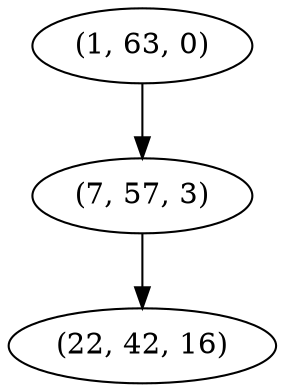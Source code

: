 digraph tree {
    "(1, 63, 0)";
    "(7, 57, 3)";
    "(22, 42, 16)";
    "(1, 63, 0)" -> "(7, 57, 3)";
    "(7, 57, 3)" -> "(22, 42, 16)";
}
